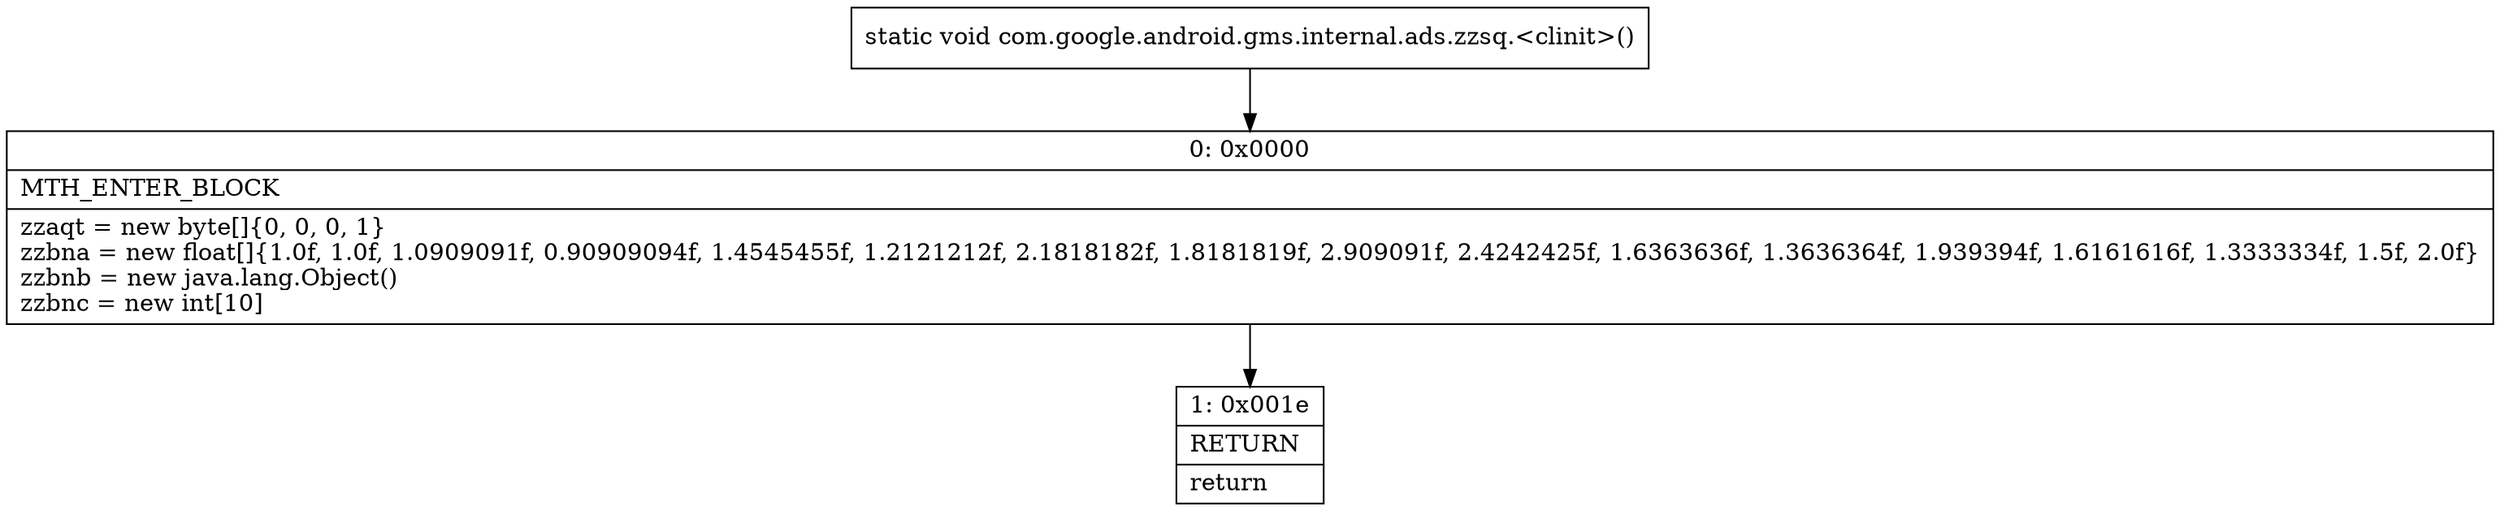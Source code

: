 digraph "CFG forcom.google.android.gms.internal.ads.zzsq.\<clinit\>()V" {
Node_0 [shape=record,label="{0\:\ 0x0000|MTH_ENTER_BLOCK\l|zzaqt = new byte[]\{0, 0, 0, 1\}\lzzbna = new float[]\{1.0f, 1.0f, 1.0909091f, 0.90909094f, 1.4545455f, 1.2121212f, 2.1818182f, 1.8181819f, 2.909091f, 2.4242425f, 1.6363636f, 1.3636364f, 1.939394f, 1.6161616f, 1.3333334f, 1.5f, 2.0f\}\lzzbnb = new java.lang.Object()\lzzbnc = new int[10]\l}"];
Node_1 [shape=record,label="{1\:\ 0x001e|RETURN\l|return\l}"];
MethodNode[shape=record,label="{static void com.google.android.gms.internal.ads.zzsq.\<clinit\>() }"];
MethodNode -> Node_0;
Node_0 -> Node_1;
}

